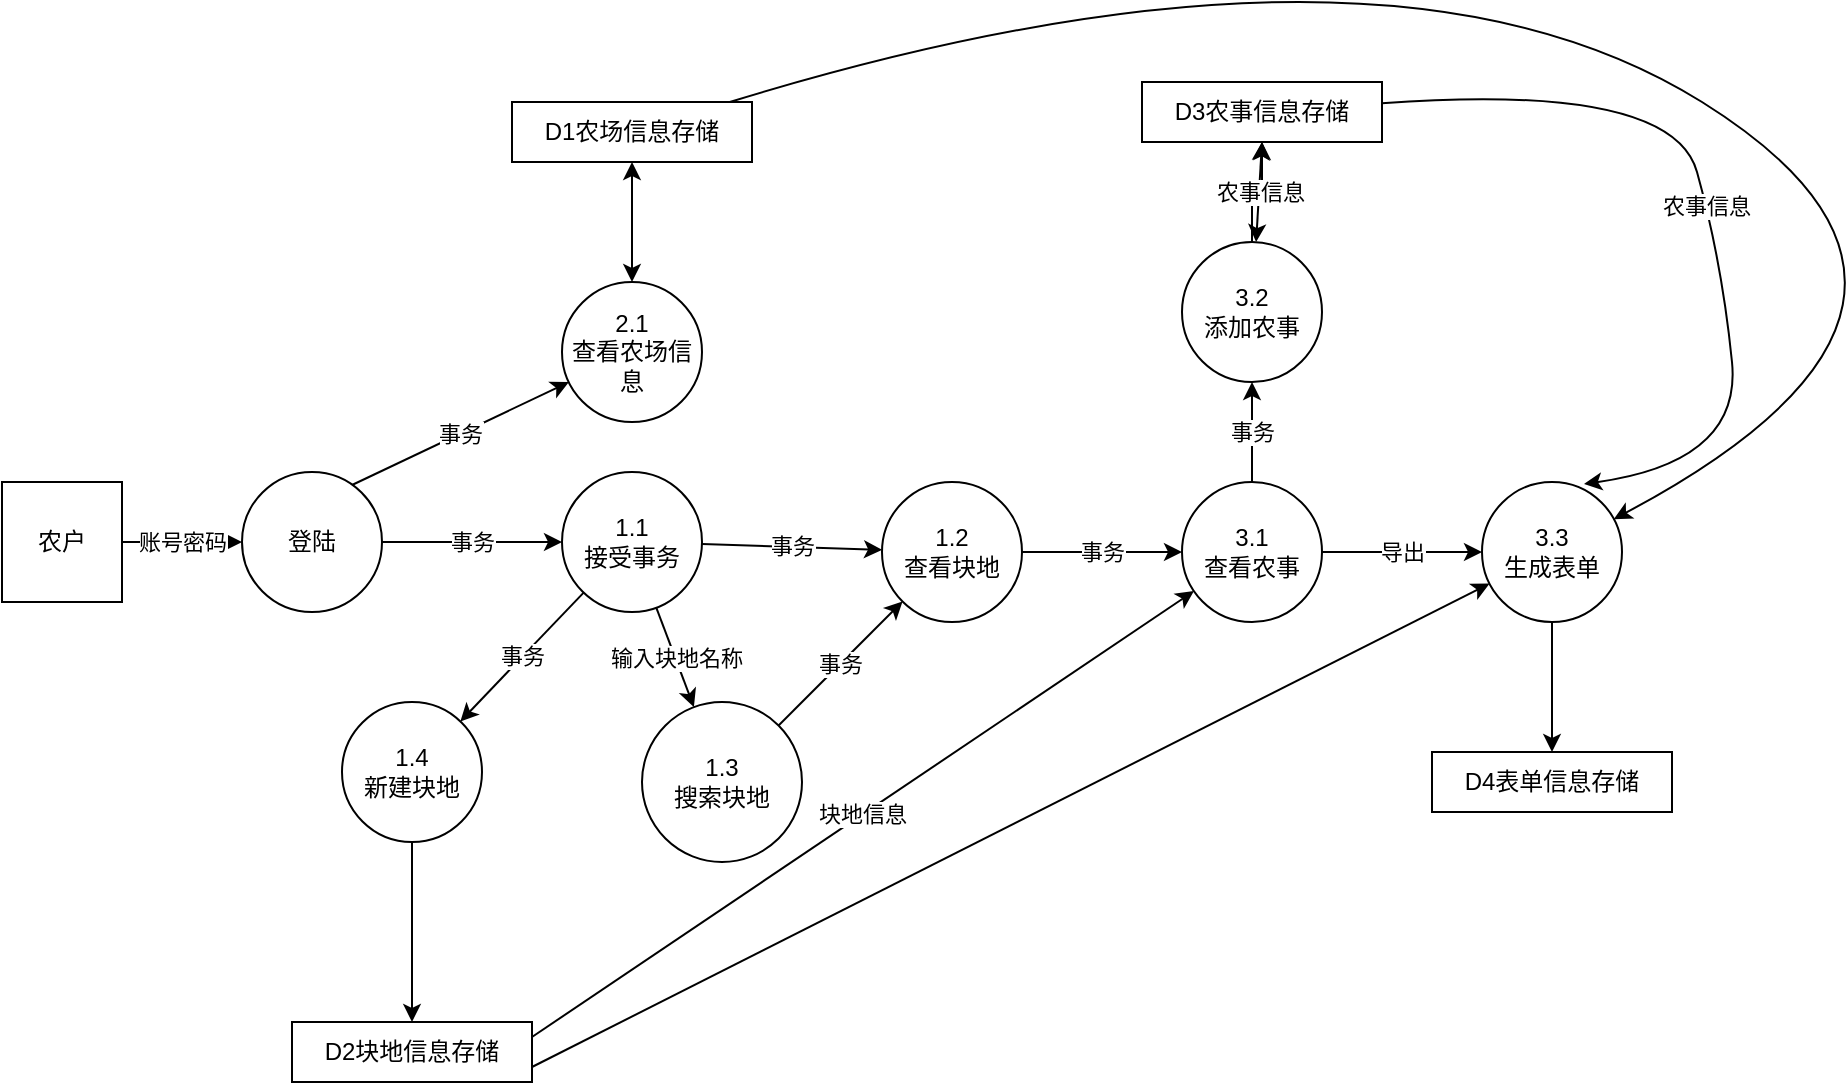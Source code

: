<mxfile version="14.0.4" type="github">
  <diagram id="6kSsNbeywcOwikBd8RNU" name="Page-1">
    <mxGraphModel dx="1929" dy="1783" grid="1" gridSize="10" guides="1" tooltips="1" connect="1" arrows="1" fold="1" page="1" pageScale="1" pageWidth="827" pageHeight="1169" math="0" shadow="0">
      <root>
        <mxCell id="0" />
        <mxCell id="1" parent="0" />
        <mxCell id="m4-hBxgZzfCHqX5AAYPG-1" value="&lt;font style=&quot;vertical-align: inherit&quot;&gt;&lt;font style=&quot;vertical-align: inherit&quot;&gt;农户&lt;/font&gt;&lt;/font&gt;" style="whiteSpace=wrap;html=1;aspect=fixed;" vertex="1" parent="1">
          <mxGeometry x="-50" y="80" width="60" height="60" as="geometry" />
        </mxCell>
        <mxCell id="m4-hBxgZzfCHqX5AAYPG-2" value="&lt;font style=&quot;vertical-align: inherit&quot;&gt;&lt;font style=&quot;vertical-align: inherit&quot;&gt;账号密码&lt;/font&gt;&lt;/font&gt;" style="endArrow=classic;html=1;exitX=1;exitY=0.5;exitDx=0;exitDy=0;entryX=0;entryY=0.5;entryDx=0;entryDy=0;" edge="1" parent="1" source="m4-hBxgZzfCHqX5AAYPG-1" target="m4-hBxgZzfCHqX5AAYPG-3">
          <mxGeometry width="50" height="50" relative="1" as="geometry">
            <mxPoint x="20" y="145" as="sourcePoint" />
            <mxPoint x="70" y="95" as="targetPoint" />
          </mxGeometry>
        </mxCell>
        <mxCell id="m4-hBxgZzfCHqX5AAYPG-3" value="&lt;font style=&quot;vertical-align: inherit&quot;&gt;&lt;font style=&quot;vertical-align: inherit&quot;&gt;登陆&lt;/font&gt;&lt;/font&gt;" style="ellipse;whiteSpace=wrap;html=1;aspect=fixed;" vertex="1" parent="1">
          <mxGeometry x="70" y="75" width="70" height="70" as="geometry" />
        </mxCell>
        <mxCell id="m4-hBxgZzfCHqX5AAYPG-4" value="&lt;font style=&quot;vertical-align: inherit&quot;&gt;&lt;font style=&quot;vertical-align: inherit&quot;&gt;&lt;font style=&quot;vertical-align: inherit&quot;&gt;&lt;font style=&quot;vertical-align: inherit&quot;&gt;&lt;font style=&quot;vertical-align: inherit&quot;&gt;&lt;font style=&quot;vertical-align: inherit&quot;&gt;&lt;font style=&quot;vertical-align: inherit&quot;&gt;&lt;font style=&quot;vertical-align: inherit&quot;&gt;1.1&lt;br&gt;接受事务&lt;/font&gt;&lt;/font&gt;&lt;/font&gt;&lt;/font&gt;&lt;/font&gt;&lt;/font&gt;&lt;br&gt;&lt;/font&gt;&lt;/font&gt;" style="ellipse;whiteSpace=wrap;html=1;aspect=fixed;" vertex="1" parent="1">
          <mxGeometry x="230" y="75" width="70" height="70" as="geometry" />
        </mxCell>
        <mxCell id="m4-hBxgZzfCHqX5AAYPG-5" value="&lt;font style=&quot;vertical-align: inherit&quot;&gt;&lt;font style=&quot;vertical-align: inherit&quot;&gt;事务&lt;/font&gt;&lt;/font&gt;" style="endArrow=classic;html=1;entryX=0;entryY=0.5;entryDx=0;entryDy=0;" edge="1" parent="1" source="m4-hBxgZzfCHqX5AAYPG-3" target="m4-hBxgZzfCHqX5AAYPG-4">
          <mxGeometry width="50" height="50" relative="1" as="geometry">
            <mxPoint x="160" y="230" as="sourcePoint" />
            <mxPoint x="210" y="180" as="targetPoint" />
          </mxGeometry>
        </mxCell>
        <mxCell id="m4-hBxgZzfCHqX5AAYPG-6" value="&lt;font style=&quot;vertical-align: inherit&quot;&gt;&lt;font style=&quot;vertical-align: inherit&quot;&gt;1.2&lt;br&gt;查看块地&lt;br&gt;&lt;/font&gt;&lt;/font&gt;" style="ellipse;whiteSpace=wrap;html=1;aspect=fixed;" vertex="1" parent="1">
          <mxGeometry x="390.0" y="80.0" width="70" height="70" as="geometry" />
        </mxCell>
        <mxCell id="m4-hBxgZzfCHqX5AAYPG-7" value="&lt;font style=&quot;vertical-align: inherit&quot;&gt;&lt;font style=&quot;vertical-align: inherit&quot;&gt;1.3&lt;br&gt;搜索块地&lt;br&gt;&lt;/font&gt;&lt;/font&gt;" style="ellipse;whiteSpace=wrap;html=1;aspect=fixed;" vertex="1" parent="1">
          <mxGeometry x="270" y="190" width="80" height="80" as="geometry" />
        </mxCell>
        <mxCell id="m4-hBxgZzfCHqX5AAYPG-8" value="&lt;font style=&quot;vertical-align: inherit&quot;&gt;&lt;font style=&quot;vertical-align: inherit&quot;&gt;事务&lt;/font&gt;&lt;/font&gt;" style="endArrow=classic;html=1;" edge="1" parent="1" source="m4-hBxgZzfCHqX5AAYPG-4" target="m4-hBxgZzfCHqX5AAYPG-6">
          <mxGeometry width="50" height="50" relative="1" as="geometry">
            <mxPoint x="120" y="220" as="sourcePoint" />
            <mxPoint x="170" y="170" as="targetPoint" />
          </mxGeometry>
        </mxCell>
        <mxCell id="m4-hBxgZzfCHqX5AAYPG-9" value="&lt;font style=&quot;vertical-align: inherit&quot;&gt;&lt;font style=&quot;vertical-align: inherit&quot;&gt;输入块地名称&lt;/font&gt;&lt;/font&gt;" style="endArrow=classic;html=1;" edge="1" parent="1" source="m4-hBxgZzfCHqX5AAYPG-4" target="m4-hBxgZzfCHqX5AAYPG-7">
          <mxGeometry width="50" height="50" relative="1" as="geometry">
            <mxPoint x="120" y="220" as="sourcePoint" />
            <mxPoint x="170" y="170" as="targetPoint" />
          </mxGeometry>
        </mxCell>
        <mxCell id="m4-hBxgZzfCHqX5AAYPG-10" value="&lt;font style=&quot;vertical-align: inherit&quot;&gt;&lt;font style=&quot;vertical-align: inherit&quot;&gt;&lt;font style=&quot;vertical-align: inherit&quot;&gt;&lt;font style=&quot;vertical-align: inherit&quot;&gt;&lt;font style=&quot;vertical-align: inherit&quot;&gt;&lt;font style=&quot;vertical-align: inherit&quot;&gt;1.4&lt;/font&gt;&lt;/font&gt;&lt;/font&gt;&lt;/font&gt;&lt;br&gt;&lt;font style=&quot;vertical-align: inherit&quot;&gt;&lt;font style=&quot;vertical-align: inherit&quot;&gt;&lt;font style=&quot;vertical-align: inherit&quot;&gt;&lt;font style=&quot;vertical-align: inherit&quot;&gt;新建块地&lt;/font&gt;&lt;/font&gt;&lt;/font&gt;&lt;/font&gt;&lt;br&gt;&lt;/font&gt;&lt;/font&gt;" style="ellipse;whiteSpace=wrap;html=1;aspect=fixed;" vertex="1" parent="1">
          <mxGeometry x="120.0" y="190.0" width="70" height="70" as="geometry" />
        </mxCell>
        <mxCell id="m4-hBxgZzfCHqX5AAYPG-11" value="&lt;font style=&quot;vertical-align: inherit&quot;&gt;&lt;font style=&quot;vertical-align: inherit&quot;&gt;事务&lt;/font&gt;&lt;/font&gt;" style="endArrow=classic;html=1;" edge="1" parent="1" source="m4-hBxgZzfCHqX5AAYPG-4" target="m4-hBxgZzfCHqX5AAYPG-10">
          <mxGeometry width="50" height="50" relative="1" as="geometry">
            <mxPoint x="120" y="290" as="sourcePoint" />
            <mxPoint x="170" y="240" as="targetPoint" />
          </mxGeometry>
        </mxCell>
        <mxCell id="m4-hBxgZzfCHqX5AAYPG-12" value="&lt;font style=&quot;vertical-align: inherit&quot;&gt;&lt;font style=&quot;vertical-align: inherit&quot;&gt;&lt;font style=&quot;vertical-align: inherit&quot;&gt;&lt;font style=&quot;vertical-align: inherit&quot;&gt;D2块地信息存储&lt;/font&gt;&lt;/font&gt;&lt;/font&gt;&lt;/font&gt;" style="rounded=0;whiteSpace=wrap;html=1;" vertex="1" parent="1">
          <mxGeometry x="95" y="350" width="120" height="30" as="geometry" />
        </mxCell>
        <mxCell id="m4-hBxgZzfCHqX5AAYPG-13" value="" style="endArrow=classic;html=1;" edge="1" parent="1" source="m4-hBxgZzfCHqX5AAYPG-10" target="m4-hBxgZzfCHqX5AAYPG-12">
          <mxGeometry width="50" height="50" relative="1" as="geometry">
            <mxPoint x="120" y="290" as="sourcePoint" />
            <mxPoint x="170" y="240" as="targetPoint" />
          </mxGeometry>
        </mxCell>
        <mxCell id="m4-hBxgZzfCHqX5AAYPG-14" value="&lt;font style=&quot;vertical-align: inherit&quot;&gt;&lt;font style=&quot;vertical-align: inherit&quot;&gt;2.1&lt;br&gt;查看农场信息&lt;br&gt;&lt;/font&gt;&lt;/font&gt;" style="ellipse;whiteSpace=wrap;html=1;aspect=fixed;" vertex="1" parent="1">
          <mxGeometry x="230.0" y="-20.0" width="70" height="70" as="geometry" />
        </mxCell>
        <mxCell id="m4-hBxgZzfCHqX5AAYPG-15" value="&lt;font style=&quot;vertical-align: inherit&quot;&gt;&lt;font style=&quot;vertical-align: inherit&quot;&gt;&lt;font style=&quot;vertical-align: inherit&quot;&gt;&lt;font style=&quot;vertical-align: inherit&quot;&gt;D1农场信息存储&lt;/font&gt;&lt;/font&gt;&lt;/font&gt;&lt;/font&gt;" style="rounded=0;whiteSpace=wrap;html=1;" vertex="1" parent="1">
          <mxGeometry x="205" y="-110" width="120" height="30" as="geometry" />
        </mxCell>
        <mxCell id="m4-hBxgZzfCHqX5AAYPG-16" value="&lt;font style=&quot;vertical-align: inherit&quot;&gt;&lt;font style=&quot;vertical-align: inherit&quot;&gt;事务&lt;/font&gt;&lt;/font&gt;" style="endArrow=classic;html=1;exitX=0.786;exitY=0.093;exitDx=0;exitDy=0;exitPerimeter=0;" edge="1" parent="1" source="m4-hBxgZzfCHqX5AAYPG-3" target="m4-hBxgZzfCHqX5AAYPG-14">
          <mxGeometry width="50" height="50" relative="1" as="geometry">
            <mxPoint x="200" y="90" as="sourcePoint" />
            <mxPoint x="250" y="40" as="targetPoint" />
          </mxGeometry>
        </mxCell>
        <mxCell id="m4-hBxgZzfCHqX5AAYPG-17" value="&lt;font style=&quot;vertical-align: inherit&quot;&gt;&lt;font style=&quot;vertical-align: inherit&quot;&gt;事务&lt;/font&gt;&lt;/font&gt;" style="endArrow=classic;html=1;" edge="1" parent="1" source="m4-hBxgZzfCHqX5AAYPG-7" target="m4-hBxgZzfCHqX5AAYPG-6">
          <mxGeometry width="50" height="50" relative="1" as="geometry">
            <mxPoint x="200" y="170" as="sourcePoint" />
            <mxPoint x="250" y="120" as="targetPoint" />
          </mxGeometry>
        </mxCell>
        <mxCell id="m4-hBxgZzfCHqX5AAYPG-18" value="" style="endArrow=classic;startArrow=classic;html=1;" edge="1" parent="1" source="m4-hBxgZzfCHqX5AAYPG-14" target="m4-hBxgZzfCHqX5AAYPG-15">
          <mxGeometry width="50" height="50" relative="1" as="geometry">
            <mxPoint x="200" y="90" as="sourcePoint" />
            <mxPoint x="250" y="40" as="targetPoint" />
          </mxGeometry>
        </mxCell>
        <mxCell id="m4-hBxgZzfCHqX5AAYPG-19" value="&lt;font style=&quot;vertical-align: inherit&quot;&gt;&lt;font style=&quot;vertical-align: inherit&quot;&gt;3.1&lt;br&gt;查看农事&lt;br&gt;&lt;/font&gt;&lt;/font&gt;" style="ellipse;whiteSpace=wrap;html=1;aspect=fixed;" vertex="1" parent="1">
          <mxGeometry x="540.0" y="80.0" width="70" height="70" as="geometry" />
        </mxCell>
        <mxCell id="m4-hBxgZzfCHqX5AAYPG-20" value="&lt;font style=&quot;vertical-align: inherit&quot;&gt;&lt;font style=&quot;vertical-align: inherit&quot;&gt;事务&lt;/font&gt;&lt;/font&gt;" style="endArrow=classic;html=1;" edge="1" parent="1" source="m4-hBxgZzfCHqX5AAYPG-6" target="m4-hBxgZzfCHqX5AAYPG-19">
          <mxGeometry width="50" height="50" relative="1" as="geometry">
            <mxPoint x="430" y="190" as="sourcePoint" />
            <mxPoint x="480" y="140" as="targetPoint" />
          </mxGeometry>
        </mxCell>
        <mxCell id="m4-hBxgZzfCHqX5AAYPG-21" value="&lt;font style=&quot;vertical-align: inherit&quot;&gt;&lt;font style=&quot;vertical-align: inherit&quot;&gt;块地信息&lt;/font&gt;&lt;/font&gt;" style="endArrow=classic;html=1;exitX=1;exitY=0.25;exitDx=0;exitDy=0;" edge="1" parent="1" source="m4-hBxgZzfCHqX5AAYPG-12" target="m4-hBxgZzfCHqX5AAYPG-19">
          <mxGeometry width="50" height="50" relative="1" as="geometry">
            <mxPoint x="430" y="190" as="sourcePoint" />
            <mxPoint x="480" y="140" as="targetPoint" />
          </mxGeometry>
        </mxCell>
        <mxCell id="m4-hBxgZzfCHqX5AAYPG-26" value="" style="edgeStyle=orthogonalEdgeStyle;rounded=0;orthogonalLoop=1;jettySize=auto;html=1;" edge="1" parent="1" source="m4-hBxgZzfCHqX5AAYPG-22" target="m4-hBxgZzfCHqX5AAYPG-23">
          <mxGeometry relative="1" as="geometry" />
        </mxCell>
        <mxCell id="m4-hBxgZzfCHqX5AAYPG-22" value="&lt;font style=&quot;vertical-align: inherit&quot;&gt;&lt;font style=&quot;vertical-align: inherit&quot;&gt;3.2&lt;br&gt;添加农事&lt;br&gt;&lt;/font&gt;&lt;/font&gt;" style="ellipse;whiteSpace=wrap;html=1;aspect=fixed;" vertex="1" parent="1">
          <mxGeometry x="540.0" y="-40.0" width="70" height="70" as="geometry" />
        </mxCell>
        <mxCell id="m4-hBxgZzfCHqX5AAYPG-23" value="&lt;font style=&quot;vertical-align: inherit&quot;&gt;&lt;font style=&quot;vertical-align: inherit&quot;&gt;&lt;font style=&quot;vertical-align: inherit&quot;&gt;&lt;font style=&quot;vertical-align: inherit&quot;&gt;&lt;font style=&quot;vertical-align: inherit&quot;&gt;&lt;font style=&quot;vertical-align: inherit&quot;&gt;D3农事信息存储&lt;/font&gt;&lt;/font&gt;&lt;/font&gt;&lt;/font&gt;&lt;/font&gt;&lt;/font&gt;" style="rounded=0;whiteSpace=wrap;html=1;" vertex="1" parent="1">
          <mxGeometry x="520" y="-120" width="120" height="30" as="geometry" />
        </mxCell>
        <mxCell id="m4-hBxgZzfCHqX5AAYPG-24" value="&lt;font style=&quot;vertical-align: inherit&quot;&gt;&lt;font style=&quot;vertical-align: inherit&quot;&gt;农事信息&lt;/font&gt;&lt;/font&gt;" style="endArrow=classic;startArrow=classic;html=1;entryX=0.5;entryY=1;entryDx=0;entryDy=0;" edge="1" parent="1" source="m4-hBxgZzfCHqX5AAYPG-22" target="m4-hBxgZzfCHqX5AAYPG-23">
          <mxGeometry width="50" height="50" relative="1" as="geometry">
            <mxPoint x="700" y="-20" as="sourcePoint" />
            <mxPoint x="750" y="-70" as="targetPoint" />
          </mxGeometry>
        </mxCell>
        <mxCell id="m4-hBxgZzfCHqX5AAYPG-25" value="&lt;font style=&quot;vertical-align: inherit&quot;&gt;&lt;font style=&quot;vertical-align: inherit&quot;&gt;事务&lt;/font&gt;&lt;/font&gt;" style="endArrow=classic;html=1;" edge="1" parent="1" source="m4-hBxgZzfCHqX5AAYPG-19" target="m4-hBxgZzfCHqX5AAYPG-22">
          <mxGeometry width="50" height="50" relative="1" as="geometry">
            <mxPoint x="650" y="120" as="sourcePoint" />
            <mxPoint x="700" y="70" as="targetPoint" />
          </mxGeometry>
        </mxCell>
        <mxCell id="m4-hBxgZzfCHqX5AAYPG-27" value="&lt;font style=&quot;vertical-align: inherit&quot;&gt;&lt;font style=&quot;vertical-align: inherit&quot;&gt;&lt;font style=&quot;vertical-align: inherit&quot;&gt;&lt;font style=&quot;vertical-align: inherit&quot;&gt;&lt;font style=&quot;vertical-align: inherit&quot;&gt;&lt;font style=&quot;vertical-align: inherit&quot;&gt;3.3&lt;/font&gt;&lt;/font&gt;&lt;/font&gt;&lt;/font&gt;&lt;br&gt;&lt;font style=&quot;vertical-align: inherit&quot;&gt;&lt;font style=&quot;vertical-align: inherit&quot;&gt;生成表单&lt;/font&gt;&lt;/font&gt;&lt;br&gt;&lt;/font&gt;&lt;/font&gt;" style="ellipse;whiteSpace=wrap;html=1;aspect=fixed;" vertex="1" parent="1">
          <mxGeometry x="690.0" y="80.0" width="70" height="70" as="geometry" />
        </mxCell>
        <mxCell id="m4-hBxgZzfCHqX5AAYPG-28" value="&lt;font style=&quot;vertical-align: inherit&quot;&gt;&lt;font style=&quot;vertical-align: inherit&quot;&gt;导出&lt;/font&gt;&lt;/font&gt;" style="endArrow=classic;html=1;entryX=0;entryY=0.5;entryDx=0;entryDy=0;" edge="1" parent="1" source="m4-hBxgZzfCHqX5AAYPG-19" target="m4-hBxgZzfCHqX5AAYPG-27">
          <mxGeometry width="50" height="50" relative="1" as="geometry">
            <mxPoint x="430" y="180" as="sourcePoint" />
            <mxPoint x="480" y="130" as="targetPoint" />
          </mxGeometry>
        </mxCell>
        <mxCell id="m4-hBxgZzfCHqX5AAYPG-29" value="&lt;font style=&quot;vertical-align: inherit&quot;&gt;&lt;font style=&quot;vertical-align: inherit&quot;&gt;&lt;font style=&quot;vertical-align: inherit&quot;&gt;&lt;font style=&quot;vertical-align: inherit&quot;&gt;&lt;font style=&quot;vertical-align: inherit&quot;&gt;&lt;font style=&quot;vertical-align: inherit&quot;&gt;&lt;font style=&quot;vertical-align: inherit&quot;&gt;&lt;font style=&quot;vertical-align: inherit&quot;&gt;D4表单信息存储&lt;/font&gt;&lt;/font&gt;&lt;/font&gt;&lt;/font&gt;&lt;/font&gt;&lt;/font&gt;&lt;/font&gt;&lt;/font&gt;" style="rounded=0;whiteSpace=wrap;html=1;" vertex="1" parent="1">
          <mxGeometry x="665" y="215" width="120" height="30" as="geometry" />
        </mxCell>
        <mxCell id="m4-hBxgZzfCHqX5AAYPG-30" value="" style="endArrow=classic;html=1;entryX=0.5;entryY=0;entryDx=0;entryDy=0;" edge="1" parent="1" source="m4-hBxgZzfCHqX5AAYPG-27" target="m4-hBxgZzfCHqX5AAYPG-29">
          <mxGeometry width="50" height="50" relative="1" as="geometry">
            <mxPoint x="430" y="180" as="sourcePoint" />
            <mxPoint x="480" y="130" as="targetPoint" />
          </mxGeometry>
        </mxCell>
        <mxCell id="m4-hBxgZzfCHqX5AAYPG-32" value="" style="endArrow=classic;html=1;exitX=1;exitY=0.75;exitDx=0;exitDy=0;" edge="1" parent="1" source="m4-hBxgZzfCHqX5AAYPG-12" target="m4-hBxgZzfCHqX5AAYPG-27">
          <mxGeometry width="50" height="50" relative="1" as="geometry">
            <mxPoint x="430" y="180" as="sourcePoint" />
            <mxPoint x="480" y="130" as="targetPoint" />
          </mxGeometry>
        </mxCell>
        <mxCell id="m4-hBxgZzfCHqX5AAYPG-33" value="&lt;font style=&quot;vertical-align: inherit&quot;&gt;&lt;font style=&quot;vertical-align: inherit&quot;&gt;农事信息&lt;/font&gt;&lt;/font&gt;" style="curved=1;endArrow=classic;html=1;entryX=0.729;entryY=0.014;entryDx=0;entryDy=0;entryPerimeter=0;" edge="1" parent="1" source="m4-hBxgZzfCHqX5AAYPG-23" target="m4-hBxgZzfCHqX5AAYPG-27">
          <mxGeometry width="50" height="50" relative="1" as="geometry">
            <mxPoint x="735" y="-80" as="sourcePoint" />
            <mxPoint x="830" y="-180" as="targetPoint" />
            <Array as="points">
              <mxPoint x="785" y="-120" />
              <mxPoint x="810" y="-30" />
              <mxPoint x="820" y="70" />
            </Array>
          </mxGeometry>
        </mxCell>
        <mxCell id="m4-hBxgZzfCHqX5AAYPG-34" value="" style="curved=1;endArrow=classic;html=1;" edge="1" parent="1" source="m4-hBxgZzfCHqX5AAYPG-15" target="m4-hBxgZzfCHqX5AAYPG-27">
          <mxGeometry width="50" height="50" relative="1" as="geometry">
            <mxPoint x="440" y="-90" as="sourcePoint" />
            <mxPoint x="490" y="-140" as="targetPoint" />
            <Array as="points">
              <mxPoint x="640" y="-210" />
              <mxPoint x="960" y="-10" />
            </Array>
          </mxGeometry>
        </mxCell>
      </root>
    </mxGraphModel>
  </diagram>
</mxfile>
